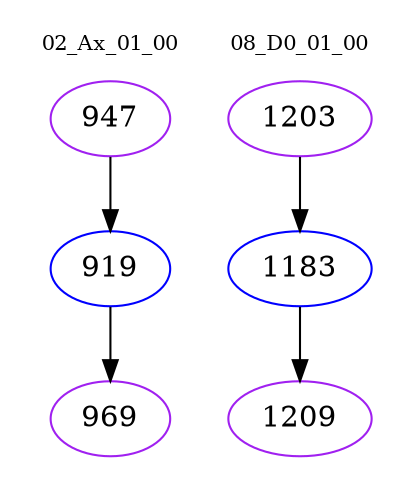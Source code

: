 digraph{
subgraph cluster_0 {
color = white
label = "02_Ax_01_00";
fontsize=10;
T0_947 [label="947", color="purple"]
T0_947 -> T0_919 [color="black"]
T0_919 [label="919", color="blue"]
T0_919 -> T0_969 [color="black"]
T0_969 [label="969", color="purple"]
}
subgraph cluster_1 {
color = white
label = "08_D0_01_00";
fontsize=10;
T1_1203 [label="1203", color="purple"]
T1_1203 -> T1_1183 [color="black"]
T1_1183 [label="1183", color="blue"]
T1_1183 -> T1_1209 [color="black"]
T1_1209 [label="1209", color="purple"]
}
}
